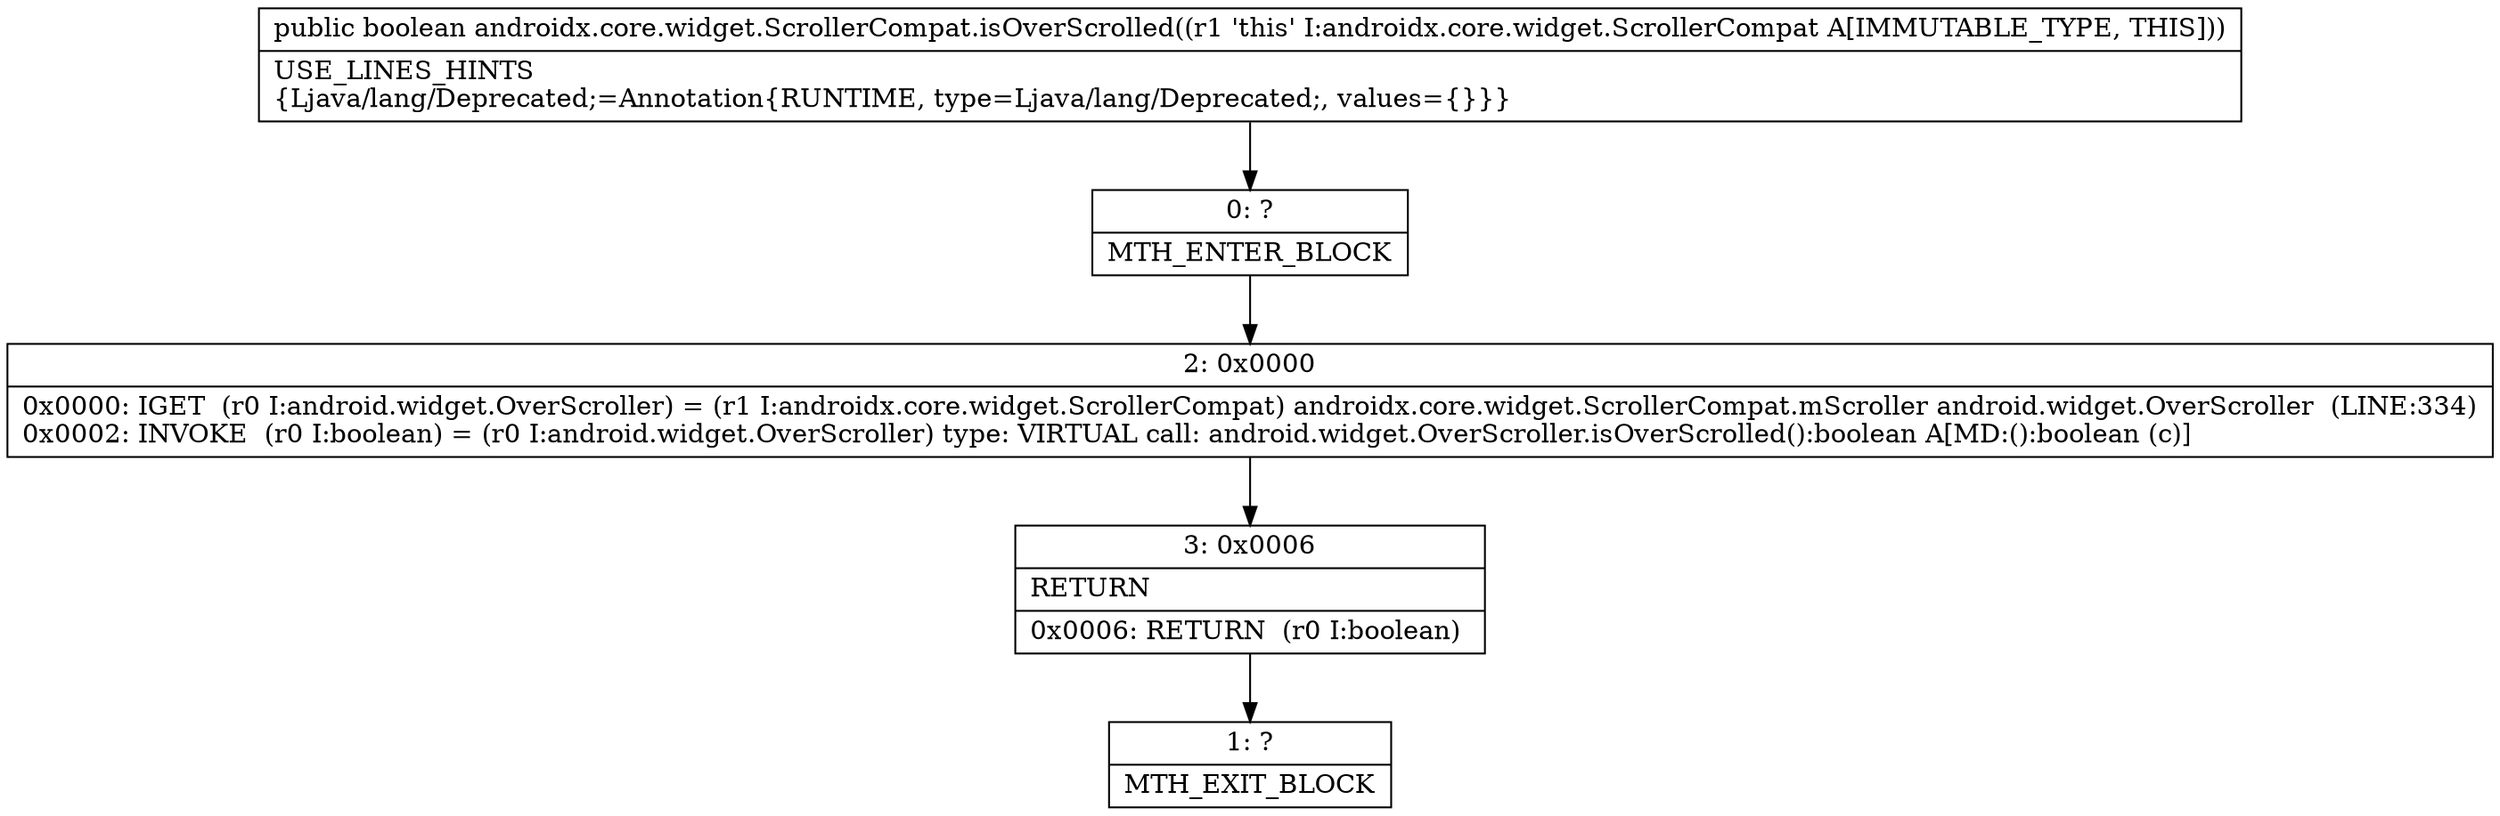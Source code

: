 digraph "CFG forandroidx.core.widget.ScrollerCompat.isOverScrolled()Z" {
Node_0 [shape=record,label="{0\:\ ?|MTH_ENTER_BLOCK\l}"];
Node_2 [shape=record,label="{2\:\ 0x0000|0x0000: IGET  (r0 I:android.widget.OverScroller) = (r1 I:androidx.core.widget.ScrollerCompat) androidx.core.widget.ScrollerCompat.mScroller android.widget.OverScroller  (LINE:334)\l0x0002: INVOKE  (r0 I:boolean) = (r0 I:android.widget.OverScroller) type: VIRTUAL call: android.widget.OverScroller.isOverScrolled():boolean A[MD:():boolean (c)]\l}"];
Node_3 [shape=record,label="{3\:\ 0x0006|RETURN\l|0x0006: RETURN  (r0 I:boolean) \l}"];
Node_1 [shape=record,label="{1\:\ ?|MTH_EXIT_BLOCK\l}"];
MethodNode[shape=record,label="{public boolean androidx.core.widget.ScrollerCompat.isOverScrolled((r1 'this' I:androidx.core.widget.ScrollerCompat A[IMMUTABLE_TYPE, THIS]))  | USE_LINES_HINTS\l\{Ljava\/lang\/Deprecated;=Annotation\{RUNTIME, type=Ljava\/lang\/Deprecated;, values=\{\}\}\}\l}"];
MethodNode -> Node_0;Node_0 -> Node_2;
Node_2 -> Node_3;
Node_3 -> Node_1;
}

